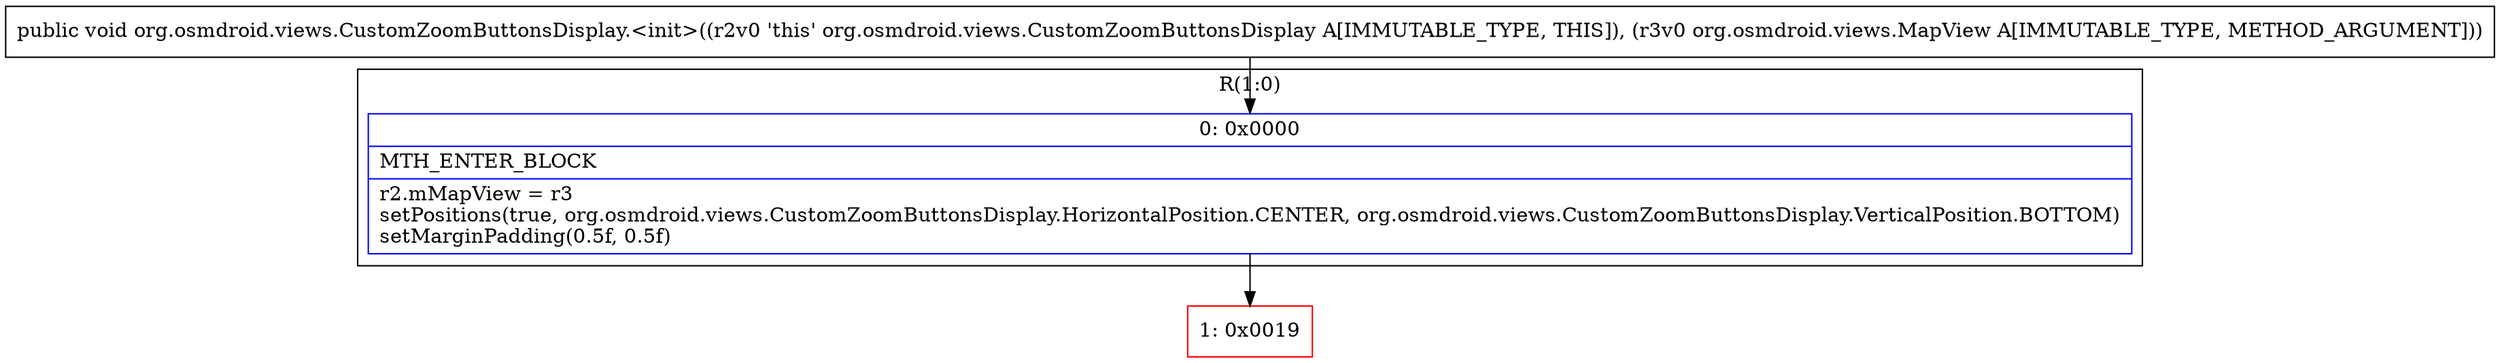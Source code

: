 digraph "CFG fororg.osmdroid.views.CustomZoomButtonsDisplay.\<init\>(Lorg\/osmdroid\/views\/MapView;)V" {
subgraph cluster_Region_1881401306 {
label = "R(1:0)";
node [shape=record,color=blue];
Node_0 [shape=record,label="{0\:\ 0x0000|MTH_ENTER_BLOCK\l|r2.mMapView = r3\lsetPositions(true, org.osmdroid.views.CustomZoomButtonsDisplay.HorizontalPosition.CENTER, org.osmdroid.views.CustomZoomButtonsDisplay.VerticalPosition.BOTTOM)\lsetMarginPadding(0.5f, 0.5f)\l}"];
}
Node_1 [shape=record,color=red,label="{1\:\ 0x0019}"];
MethodNode[shape=record,label="{public void org.osmdroid.views.CustomZoomButtonsDisplay.\<init\>((r2v0 'this' org.osmdroid.views.CustomZoomButtonsDisplay A[IMMUTABLE_TYPE, THIS]), (r3v0 org.osmdroid.views.MapView A[IMMUTABLE_TYPE, METHOD_ARGUMENT])) }"];
MethodNode -> Node_0;
Node_0 -> Node_1;
}

